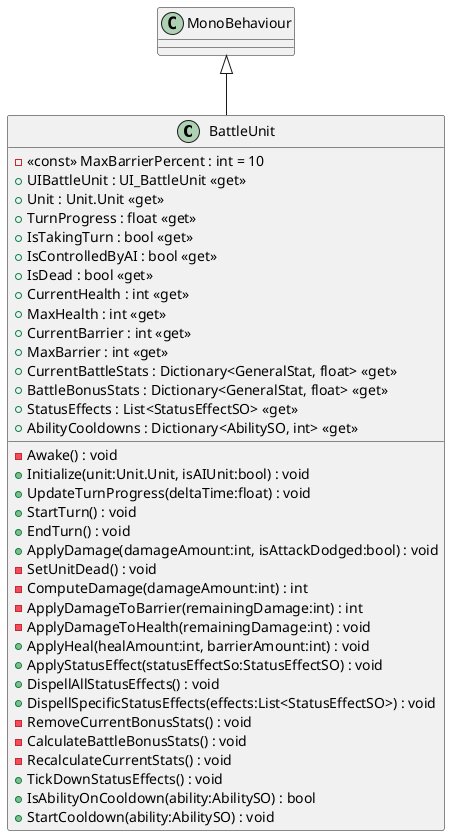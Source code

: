 @startuml
class BattleUnit {
    - <<const>> MaxBarrierPercent : int = 10
    + UIBattleUnit : UI_BattleUnit <<get>>
    + Unit : Unit.Unit <<get>>
    + TurnProgress : float <<get>>
    + IsTakingTurn : bool <<get>>
    + IsControlledByAI : bool <<get>>
    + IsDead : bool <<get>>
    + CurrentHealth : int <<get>>
    + MaxHealth : int <<get>>
    + CurrentBarrier : int <<get>>
    + MaxBarrier : int <<get>>
    + CurrentBattleStats : Dictionary<GeneralStat, float> <<get>>
    + BattleBonusStats : Dictionary<GeneralStat, float> <<get>>
    + StatusEffects : List<StatusEffectSO> <<get>>
    + AbilityCooldowns : Dictionary<AbilitySO, int> <<get>>
    - Awake() : void
    + Initialize(unit:Unit.Unit, isAIUnit:bool) : void
    + UpdateTurnProgress(deltaTime:float) : void
    + StartTurn() : void
    + EndTurn() : void
    + ApplyDamage(damageAmount:int, isAttackDodged:bool) : void
    - SetUnitDead() : void
    - ComputeDamage(damageAmount:int) : int
    - ApplyDamageToBarrier(remainingDamage:int) : int
    - ApplyDamageToHealth(remainingDamage:int) : void
    + ApplyHeal(healAmount:int, barrierAmount:int) : void
    + ApplyStatusEffect(statusEffectSo:StatusEffectSO) : void
    + DispellAllStatusEffects() : void
    + DispellSpecificStatusEffects(effects:List<StatusEffectSO>) : void
    - RemoveCurrentBonusStats() : void
    - CalculateBattleBonusStats() : void
    - RecalculateCurrentStats() : void
    + TickDownStatusEffects() : void
    + IsAbilityOnCooldown(ability:AbilitySO) : bool
    + StartCooldown(ability:AbilitySO) : void
}
MonoBehaviour <|-- BattleUnit
@enduml
